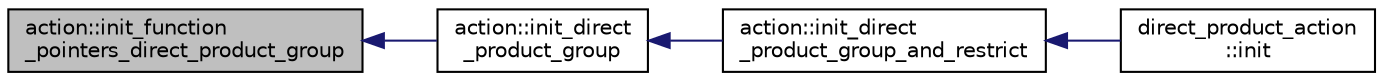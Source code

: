 digraph "action::init_function_pointers_direct_product_group"
{
  edge [fontname="Helvetica",fontsize="10",labelfontname="Helvetica",labelfontsize="10"];
  node [fontname="Helvetica",fontsize="10",shape=record];
  rankdir="LR";
  Node26451 [label="action::init_function\l_pointers_direct_product_group",height=0.2,width=0.4,color="black", fillcolor="grey75", style="filled", fontcolor="black"];
  Node26451 -> Node26452 [dir="back",color="midnightblue",fontsize="10",style="solid",fontname="Helvetica"];
  Node26452 [label="action::init_direct\l_product_group",height=0.2,width=0.4,color="black", fillcolor="white", style="filled",URL="$d2/d86/classaction.html#ae28dd34a1b9706531f7b25af17b4809e"];
  Node26452 -> Node26453 [dir="back",color="midnightblue",fontsize="10",style="solid",fontname="Helvetica"];
  Node26453 [label="action::init_direct\l_product_group_and_restrict",height=0.2,width=0.4,color="black", fillcolor="white", style="filled",URL="$d2/d86/classaction.html#a60a5555ea83770fd9994274efc9c328e"];
  Node26453 -> Node26454 [dir="back",color="midnightblue",fontsize="10",style="solid",fontname="Helvetica"];
  Node26454 [label="direct_product_action\l::init",height=0.2,width=0.4,color="black", fillcolor="white", style="filled",URL="$d3/d78/classdirect__product__action.html#aad40060e5821c011cccaa65a5c4df64f"];
}
